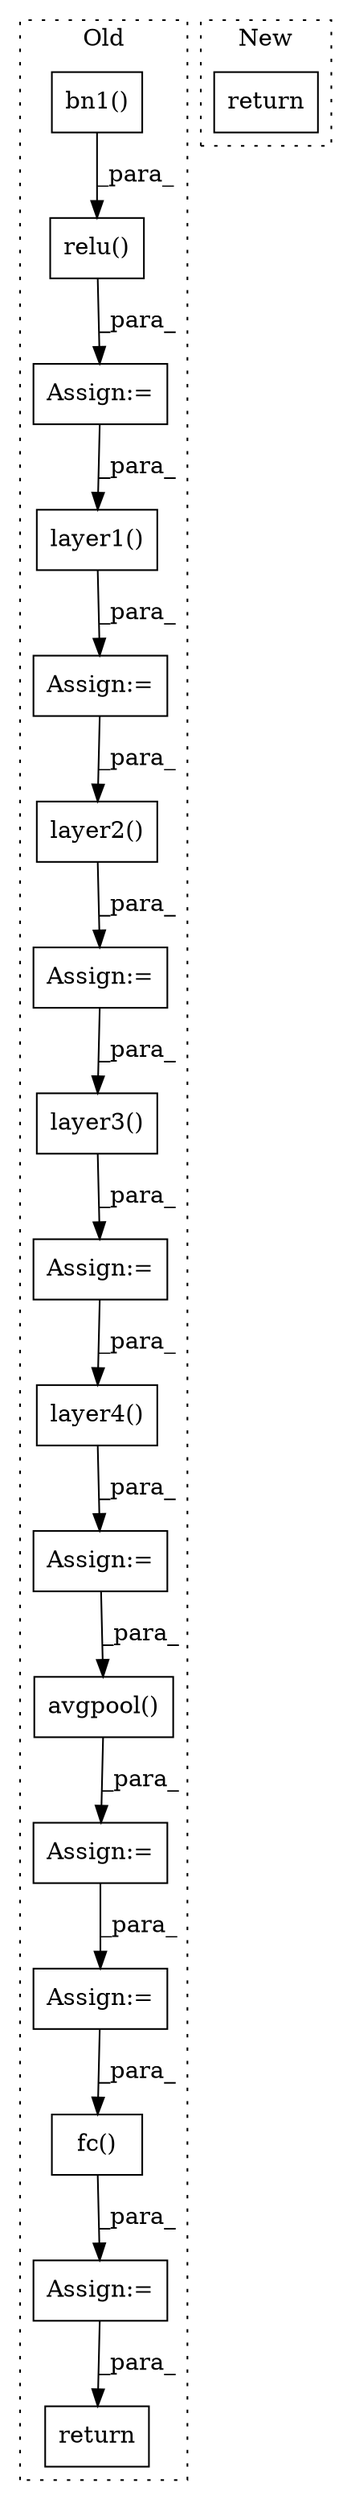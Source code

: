 digraph G {
subgraph cluster0 {
1 [label="bn1()" a="75" s="7201,7211" l="9,1" shape="box"];
3 [label="Assign:=" a="68" s="7222" l="3" shape="box"];
4 [label="Assign:=" a="68" s="7356" l="3" shape="box"];
5 [label="return" a="93" s="7479" l="7" shape="box"];
6 [label="Assign:=" a="68" s="7302" l="3" shape="box"];
7 [label="relu()" a="75" s="7225,7236" l="10,1" shape="box"];
8 [label="layer1()" a="75" s="7278,7291" l="12,1" shape="box"];
9 [label="layer3()" a="75" s="7332,7345" l="12,1" shape="box"];
10 [label="layer2()" a="75" s="7305,7318" l="12,1" shape="box"];
11 [label="Assign:=" a="68" s="7275" l="3" shape="box"];
12 [label="Assign:=" a="68" s="7329" l="3" shape="box"];
13 [label="Assign:=" a="68" s="7455" l="3" shape="box"];
14 [label="Assign:=" a="68" s="7412" l="3" shape="box"];
15 [label="Assign:=" a="68" s="7384" l="3" shape="box"];
16 [label="layer4()" a="75" s="7359,7372" l="12,1" shape="box"];
17 [label="avgpool()" a="75" s="7387,7401" l="13,1" shape="box"];
18 [label="fc()" a="75" s="7458,7467" l="8,1" shape="box"];
label = "Old";
style="dotted";
}
subgraph cluster1 {
2 [label="return" a="93" s="6199" l="7" shape="box"];
label = "New";
style="dotted";
}
1 -> 7 [label="_para_"];
3 -> 8 [label="_para_"];
4 -> 17 [label="_para_"];
6 -> 9 [label="_para_"];
7 -> 3 [label="_para_"];
8 -> 11 [label="_para_"];
9 -> 12 [label="_para_"];
10 -> 6 [label="_para_"];
11 -> 10 [label="_para_"];
12 -> 16 [label="_para_"];
13 -> 5 [label="_para_"];
14 -> 18 [label="_para_"];
15 -> 14 [label="_para_"];
16 -> 4 [label="_para_"];
17 -> 15 [label="_para_"];
18 -> 13 [label="_para_"];
}